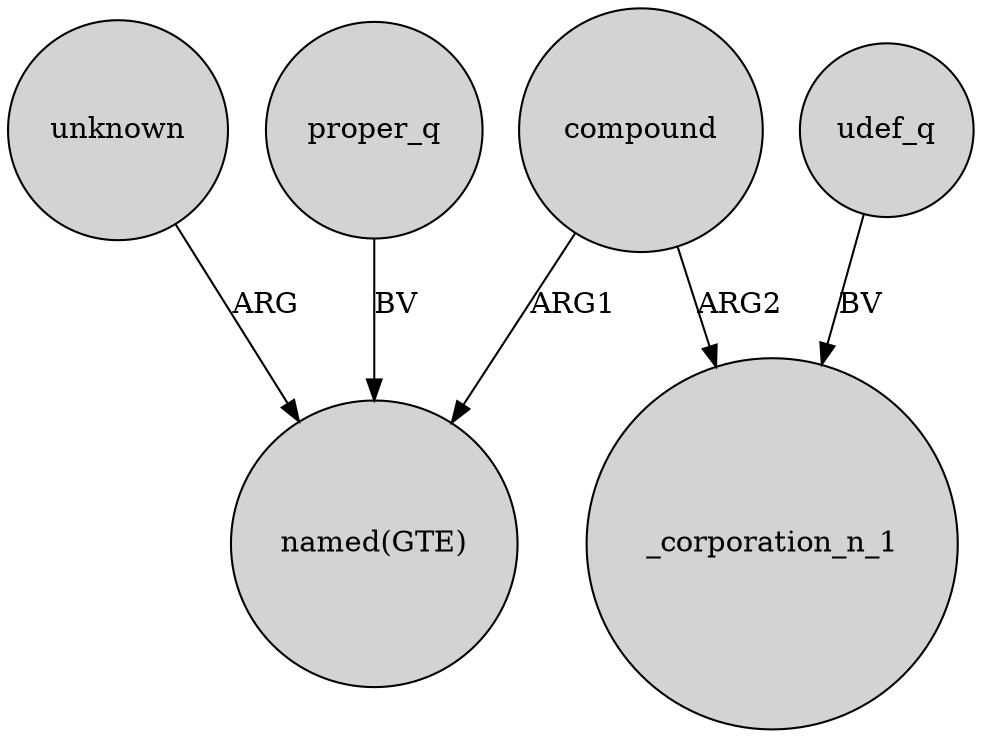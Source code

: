 digraph {
	node [shape=circle style=filled]
	unknown -> "named(GTE)" [label=ARG]
	compound -> "named(GTE)" [label=ARG1]
	proper_q -> "named(GTE)" [label=BV]
	udef_q -> _corporation_n_1 [label=BV]
	compound -> _corporation_n_1 [label=ARG2]
}
